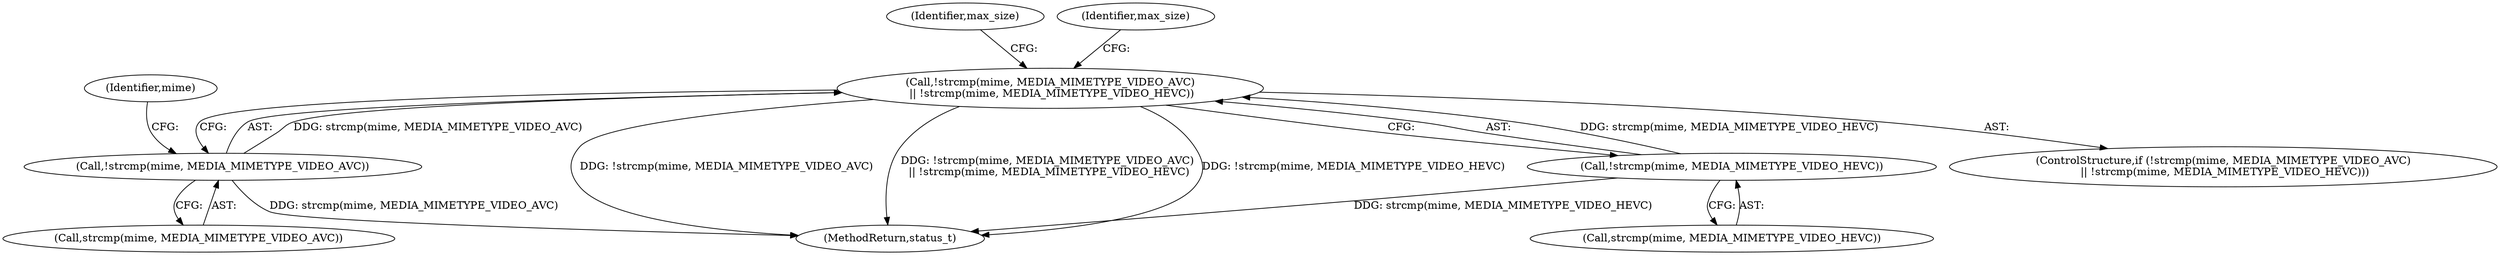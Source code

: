 digraph "0_Android_8a3a2f6ea7defe1a81bb32b3c9f3537f84749b9d@API" {
"1002335" [label="(Call,!strcmp(mime, MEDIA_MIMETYPE_VIDEO_AVC)\n || !strcmp(mime, MEDIA_MIMETYPE_VIDEO_HEVC))"];
"1002336" [label="(Call,!strcmp(mime, MEDIA_MIMETYPE_VIDEO_AVC))"];
"1002340" [label="(Call,!strcmp(mime, MEDIA_MIMETYPE_VIDEO_HEVC))"];
"1002342" [label="(Identifier,mime)"];
"1002346" [label="(Identifier,max_size)"];
"1002363" [label="(Identifier,max_size)"];
"1002340" [label="(Call,!strcmp(mime, MEDIA_MIMETYPE_VIDEO_HEVC))"];
"1002341" [label="(Call,strcmp(mime, MEDIA_MIMETYPE_VIDEO_HEVC))"];
"1002337" [label="(Call,strcmp(mime, MEDIA_MIMETYPE_VIDEO_AVC))"];
"1002335" [label="(Call,!strcmp(mime, MEDIA_MIMETYPE_VIDEO_AVC)\n || !strcmp(mime, MEDIA_MIMETYPE_VIDEO_HEVC))"];
"1002336" [label="(Call,!strcmp(mime, MEDIA_MIMETYPE_VIDEO_AVC))"];
"1002334" [label="(ControlStructure,if (!strcmp(mime, MEDIA_MIMETYPE_VIDEO_AVC)\n || !strcmp(mime, MEDIA_MIMETYPE_VIDEO_HEVC)))"];
"1003903" [label="(MethodReturn,status_t)"];
"1002335" -> "1002334"  [label="AST: "];
"1002335" -> "1002336"  [label="CFG: "];
"1002335" -> "1002340"  [label="CFG: "];
"1002336" -> "1002335"  [label="AST: "];
"1002340" -> "1002335"  [label="AST: "];
"1002346" -> "1002335"  [label="CFG: "];
"1002363" -> "1002335"  [label="CFG: "];
"1002335" -> "1003903"  [label="DDG: !strcmp(mime, MEDIA_MIMETYPE_VIDEO_AVC)"];
"1002335" -> "1003903"  [label="DDG: !strcmp(mime, MEDIA_MIMETYPE_VIDEO_AVC)\n || !strcmp(mime, MEDIA_MIMETYPE_VIDEO_HEVC)"];
"1002335" -> "1003903"  [label="DDG: !strcmp(mime, MEDIA_MIMETYPE_VIDEO_HEVC)"];
"1002336" -> "1002335"  [label="DDG: strcmp(mime, MEDIA_MIMETYPE_VIDEO_AVC)"];
"1002340" -> "1002335"  [label="DDG: strcmp(mime, MEDIA_MIMETYPE_VIDEO_HEVC)"];
"1002336" -> "1002337"  [label="CFG: "];
"1002337" -> "1002336"  [label="AST: "];
"1002342" -> "1002336"  [label="CFG: "];
"1002336" -> "1003903"  [label="DDG: strcmp(mime, MEDIA_MIMETYPE_VIDEO_AVC)"];
"1002340" -> "1002341"  [label="CFG: "];
"1002341" -> "1002340"  [label="AST: "];
"1002340" -> "1003903"  [label="DDG: strcmp(mime, MEDIA_MIMETYPE_VIDEO_HEVC)"];
}
